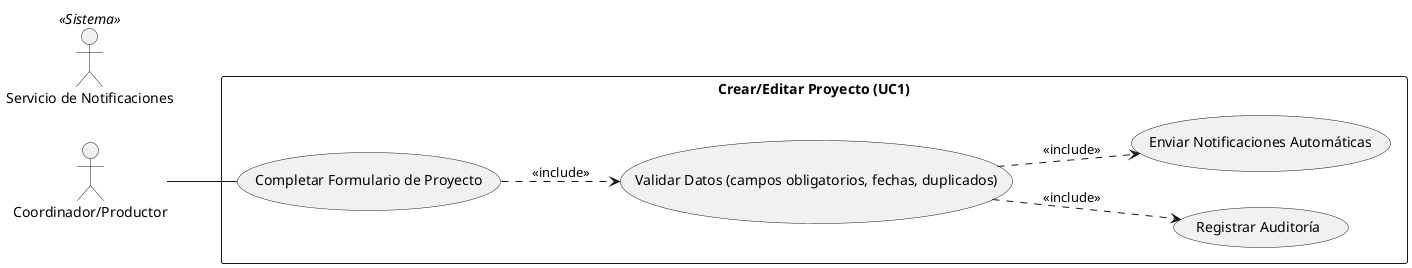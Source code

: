 @startuml
left to right direction

actor "Coordinador/Productor" as Prod
actor "Servicio de Notificaciones" as Notif <<Sistema>>

rectangle "Crear/Editar Proyecto (UC1)" {
    usecase "Completar Formulario de Proyecto" as Form
    usecase "Validar Datos (campos obligatorios, fechas, duplicados)" as Valida
    usecase "Registrar Auditoría" as Audit
    usecase "Enviar Notificaciones Automáticas" as UC5
}

' Relaciones
Prod -- Form
Form ..> Valida : <<include>>
Valida ..> Audit : <<include>>
Valida ..> UC5 : <<include>>

@enduml


